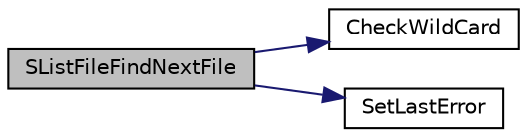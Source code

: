 digraph G
{
  edge [fontname="Helvetica",fontsize="10",labelfontname="Helvetica",labelfontsize="10"];
  node [fontname="Helvetica",fontsize="10",shape=record];
  rankdir="LR";
  Node1 [label="SListFileFindNextFile",height=0.2,width=0.4,color="black", fillcolor="grey75", style="filled" fontcolor="black"];
  Node1 -> Node2 [color="midnightblue",fontsize="10",style="solid",fontname="Helvetica"];
  Node2 [label="CheckWildCard",height=0.2,width=0.4,color="black", fillcolor="white", style="filled",URL="$_s_file_find_file_8cpp.html#ac0b9f8d5f02bdef74438e8d134d229f0"];
  Node1 -> Node3 [color="midnightblue",fontsize="10",style="solid",fontname="Helvetica"];
  Node3 [label="SetLastError",height=0.2,width=0.4,color="black", fillcolor="white", style="filled",URL="$_file_stream_8cpp.html#ae12246cf2f9f9aa8e3a6367bd9fa2aed"];
}
